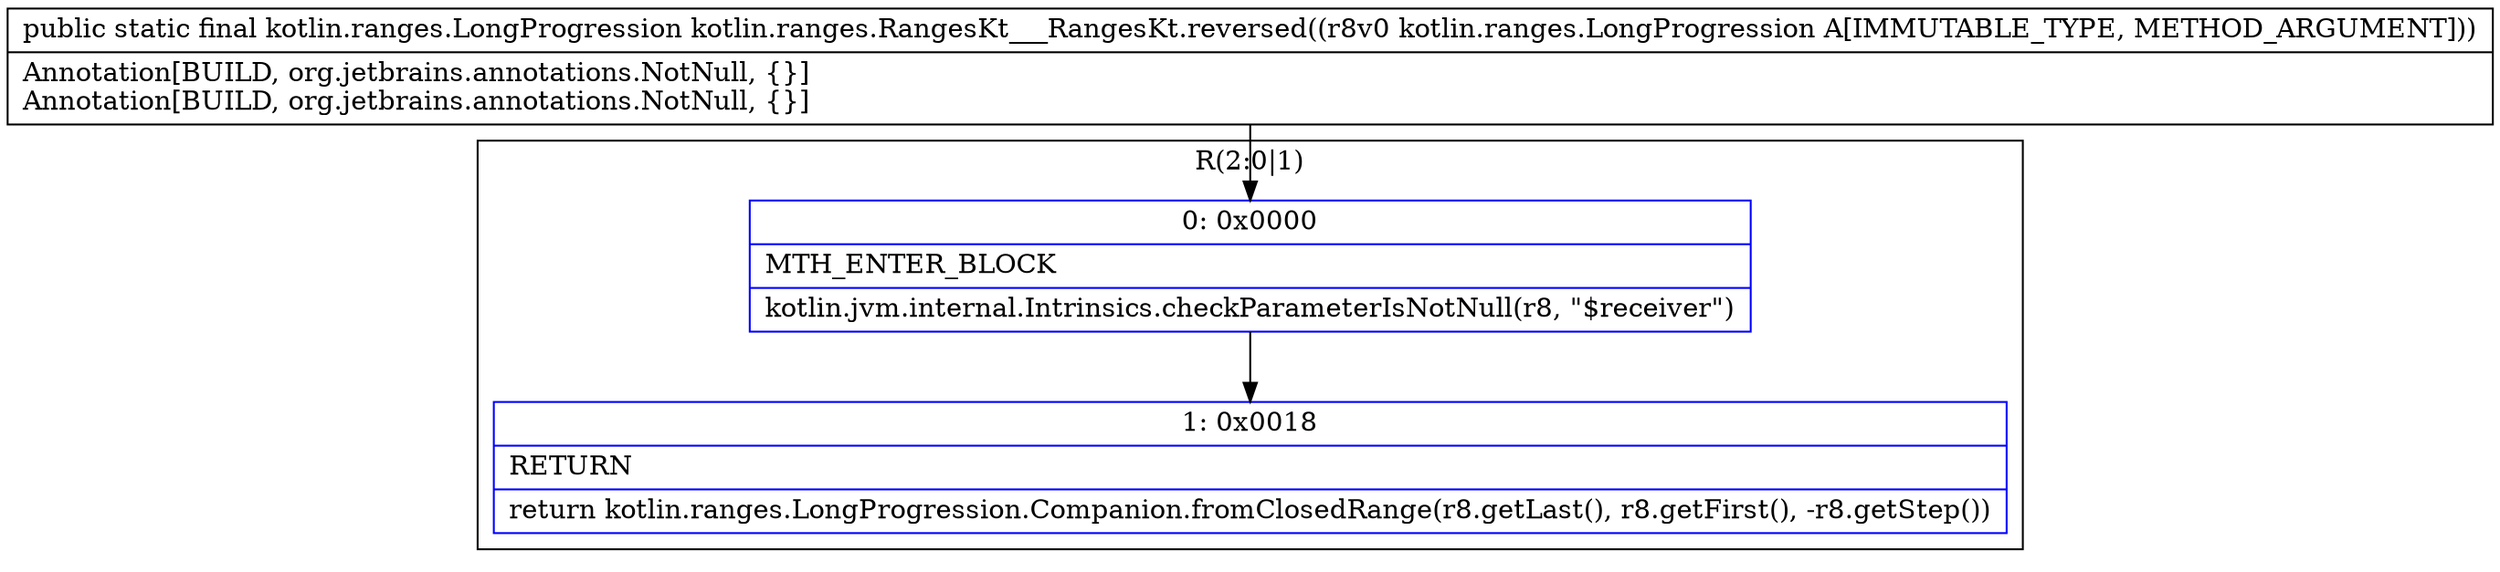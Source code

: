 digraph "CFG forkotlin.ranges.RangesKt___RangesKt.reversed(Lkotlin\/ranges\/LongProgression;)Lkotlin\/ranges\/LongProgression;" {
subgraph cluster_Region_1452127922 {
label = "R(2:0|1)";
node [shape=record,color=blue];
Node_0 [shape=record,label="{0\:\ 0x0000|MTH_ENTER_BLOCK\l|kotlin.jvm.internal.Intrinsics.checkParameterIsNotNull(r8, \"$receiver\")\l}"];
Node_1 [shape=record,label="{1\:\ 0x0018|RETURN\l|return kotlin.ranges.LongProgression.Companion.fromClosedRange(r8.getLast(), r8.getFirst(), \-r8.getStep())\l}"];
}
MethodNode[shape=record,label="{public static final kotlin.ranges.LongProgression kotlin.ranges.RangesKt___RangesKt.reversed((r8v0 kotlin.ranges.LongProgression A[IMMUTABLE_TYPE, METHOD_ARGUMENT]))  | Annotation[BUILD, org.jetbrains.annotations.NotNull, \{\}]\lAnnotation[BUILD, org.jetbrains.annotations.NotNull, \{\}]\l}"];
MethodNode -> Node_0;
Node_0 -> Node_1;
}

